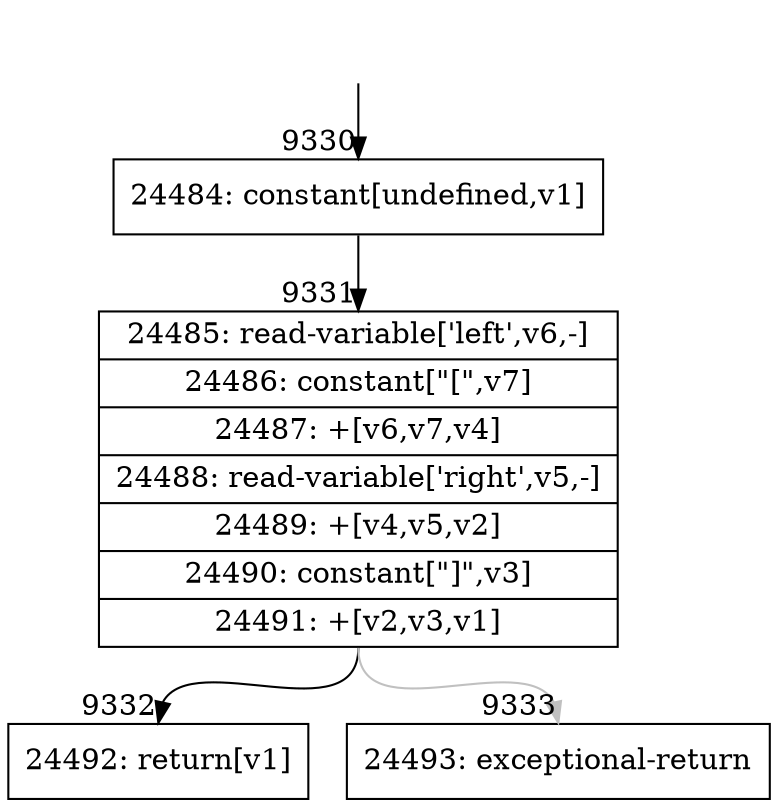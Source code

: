 digraph {
rankdir="TD"
BB_entry680[shape=none,label=""];
BB_entry680 -> BB9330 [tailport=s, headport=n, headlabel="    9330"]
BB9330 [shape=record label="{24484: constant[undefined,v1]}" ] 
BB9330 -> BB9331 [tailport=s, headport=n, headlabel="      9331"]
BB9331 [shape=record label="{24485: read-variable['left',v6,-]|24486: constant[\"[\",v7]|24487: +[v6,v7,v4]|24488: read-variable['right',v5,-]|24489: +[v4,v5,v2]|24490: constant[\"]\",v3]|24491: +[v2,v3,v1]}" ] 
BB9331 -> BB9332 [tailport=s, headport=n, headlabel="      9332"]
BB9331 -> BB9333 [tailport=s, headport=n, color=gray, headlabel="      9333"]
BB9332 [shape=record label="{24492: return[v1]}" ] 
BB9333 [shape=record label="{24493: exceptional-return}" ] 
//#$~ 13490
}
